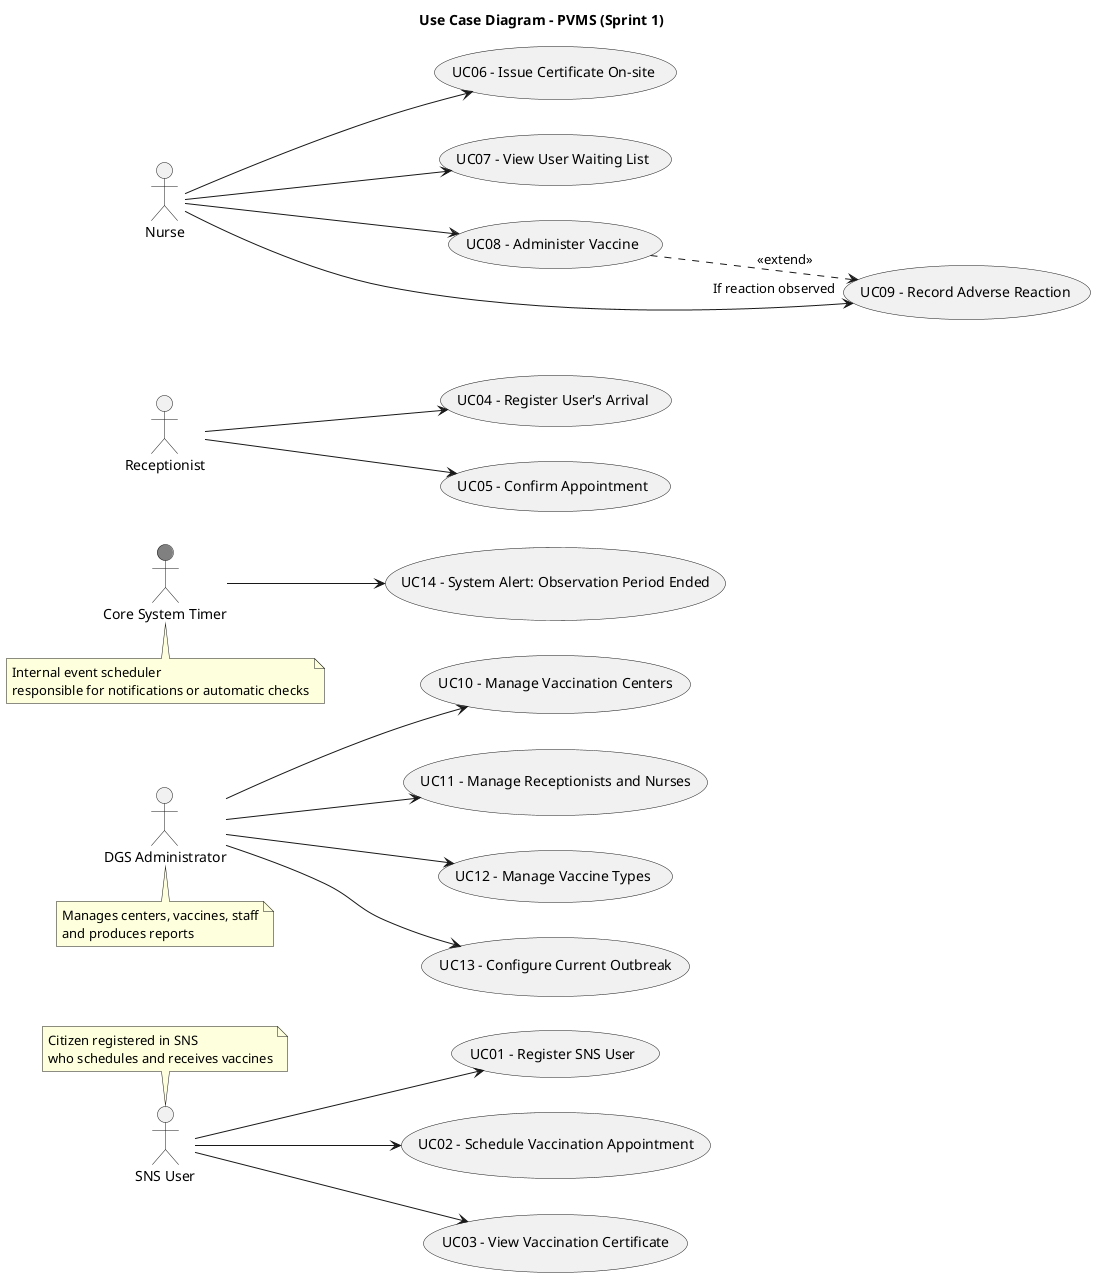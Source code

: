 @startuml
'https://plantuml.com/use-case-diagram
title Use Case Diagram - PVMS (Sprint 1)
left to right direction

' === ACTORS ===
actor "SNS User" as User
actor "Receptionist" as Rec
actor "Nurse" as Nurse
actor "DGS Administrator" as Admin
actor "Core System Timer" as System  #grey

' === USE CASES ===
(UC01 - Register SNS User) as UC01
(UC02 - Schedule Vaccination Appointment) as UC02
(UC03 - View Vaccination Certificate) as UC03

(UC04 - Register User's Arrival) as UC04
(UC05 - Confirm Appointment) as UC05
(UC06 - Issue Certificate On-site) as UC06

(UC07 - View User Waiting List) as UC07
(UC08 - Administer Vaccine) as UC08
(UC09 - Record Adverse Reaction) as UC09

(UC10 - Manage Vaccination Centers) as UC10
(UC11 - Manage Receptionists and Nurses) as UC11
(UC12 - Manage Vaccine Types) as UC12
(UC13 - Configure Current Outbreak) as UC13

(UC14 - System Alert: Observation Period Ended) as UC14

' === RELATIONSHIPS ===

' SNS User
User --> UC01
User --> UC02
User --> UC03

' Receptionist
Rec --> UC04
Rec --> UC05

' Nurse
Nurse --> UC06
Nurse --> UC07
Nurse --> UC08
Nurse --> UC09

' Administrator
Admin --> UC10
Admin --> UC11
Admin --> UC12
Admin --> UC13

' System (timer/events)
System --> UC14

' === INCLUDES / EXTENDS ===
' <<include>> removida - A verificação de capacidade é interna ao UC02
UC08 ..> UC09 : <<extend>> "If reaction observed"
' <<extend>> removida - UC06 é um UC independente iniciado pela Enfermeira "a pedido"

' === NOTES ===
note top of User
Citizen registered in SNS
who schedules and receives vaccines
end note

note bottom of Admin
Manages centers, vaccines, staff
and produces reports
end note

note bottom of System
Internal event scheduler
responsible for notifications or automatic checks
end note

@enduml